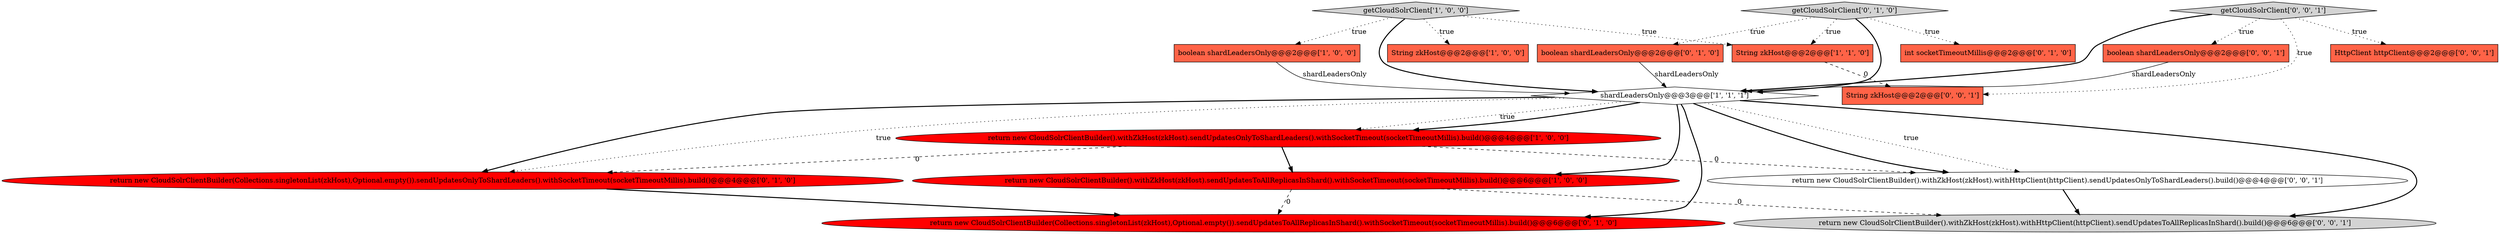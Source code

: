 digraph {
0 [style = filled, label = "return new CloudSolrClientBuilder().withZkHost(zkHost).sendUpdatesOnlyToShardLeaders().withSocketTimeout(socketTimeoutMillis).build()@@@4@@@['1', '0', '0']", fillcolor = red, shape = ellipse image = "AAA1AAABBB1BBB"];
5 [style = filled, label = "getCloudSolrClient['1', '0', '0']", fillcolor = lightgray, shape = diamond image = "AAA0AAABBB1BBB"];
10 [style = filled, label = "getCloudSolrClient['0', '1', '0']", fillcolor = lightgray, shape = diamond image = "AAA0AAABBB2BBB"];
9 [style = filled, label = "return new CloudSolrClientBuilder(Collections.singletonList(zkHost),Optional.empty()).sendUpdatesOnlyToShardLeaders().withSocketTimeout(socketTimeoutMillis).build()@@@4@@@['0', '1', '0']", fillcolor = red, shape = ellipse image = "AAA1AAABBB2BBB"];
11 [style = filled, label = "return new CloudSolrClientBuilder(Collections.singletonList(zkHost),Optional.empty()).sendUpdatesToAllReplicasInShard().withSocketTimeout(socketTimeoutMillis).build()@@@6@@@['0', '1', '0']", fillcolor = red, shape = ellipse image = "AAA1AAABBB2BBB"];
12 [style = filled, label = "return new CloudSolrClientBuilder().withZkHost(zkHost).withHttpClient(httpClient).sendUpdatesOnlyToShardLeaders().build()@@@4@@@['0', '0', '1']", fillcolor = white, shape = ellipse image = "AAA0AAABBB3BBB"];
8 [style = filled, label = "int socketTimeoutMillis@@@2@@@['0', '1', '0']", fillcolor = tomato, shape = box image = "AAA0AAABBB2BBB"];
14 [style = filled, label = "getCloudSolrClient['0', '0', '1']", fillcolor = lightgray, shape = diamond image = "AAA0AAABBB3BBB"];
7 [style = filled, label = "boolean shardLeadersOnly@@@2@@@['0', '1', '0']", fillcolor = tomato, shape = box image = "AAA0AAABBB2BBB"];
13 [style = filled, label = "return new CloudSolrClientBuilder().withZkHost(zkHost).withHttpClient(httpClient).sendUpdatesToAllReplicasInShard().build()@@@6@@@['0', '0', '1']", fillcolor = lightgray, shape = ellipse image = "AAA0AAABBB3BBB"];
17 [style = filled, label = "String zkHost@@@2@@@['0', '0', '1']", fillcolor = tomato, shape = box image = "AAA0AAABBB3BBB"];
16 [style = filled, label = "HttpClient httpClient@@@2@@@['0', '0', '1']", fillcolor = tomato, shape = box image = "AAA0AAABBB3BBB"];
2 [style = filled, label = "shardLeadersOnly@@@3@@@['1', '1', '1']", fillcolor = white, shape = diamond image = "AAA0AAABBB1BBB"];
6 [style = filled, label = "String zkHost@@@2@@@['1', '1', '0']", fillcolor = tomato, shape = box image = "AAA0AAABBB1BBB"];
15 [style = filled, label = "boolean shardLeadersOnly@@@2@@@['0', '0', '1']", fillcolor = tomato, shape = box image = "AAA0AAABBB3BBB"];
3 [style = filled, label = "return new CloudSolrClientBuilder().withZkHost(zkHost).sendUpdatesToAllReplicasInShard().withSocketTimeout(socketTimeoutMillis).build()@@@6@@@['1', '0', '0']", fillcolor = red, shape = ellipse image = "AAA1AAABBB1BBB"];
1 [style = filled, label = "boolean shardLeadersOnly@@@2@@@['1', '0', '0']", fillcolor = tomato, shape = box image = "AAA0AAABBB1BBB"];
4 [style = filled, label = "String zkHost@@@2@@@['1', '0', '0']", fillcolor = tomato, shape = box image = "AAA0AAABBB1BBB"];
0->3 [style = bold, label=""];
10->8 [style = dotted, label="true"];
10->6 [style = dotted, label="true"];
2->0 [style = dotted, label="true"];
9->11 [style = bold, label=""];
2->3 [style = bold, label=""];
5->1 [style = dotted, label="true"];
5->6 [style = dotted, label="true"];
6->17 [style = dashed, label="0"];
2->9 [style = bold, label=""];
0->12 [style = dashed, label="0"];
15->2 [style = solid, label="shardLeadersOnly"];
1->2 [style = solid, label="shardLeadersOnly"];
3->13 [style = dashed, label="0"];
5->4 [style = dotted, label="true"];
2->12 [style = bold, label=""];
2->13 [style = bold, label=""];
14->16 [style = dotted, label="true"];
14->17 [style = dotted, label="true"];
12->13 [style = bold, label=""];
14->15 [style = dotted, label="true"];
5->2 [style = bold, label=""];
2->0 [style = bold, label=""];
2->9 [style = dotted, label="true"];
7->2 [style = solid, label="shardLeadersOnly"];
2->12 [style = dotted, label="true"];
10->2 [style = bold, label=""];
14->2 [style = bold, label=""];
0->9 [style = dashed, label="0"];
2->11 [style = bold, label=""];
10->7 [style = dotted, label="true"];
3->11 [style = dashed, label="0"];
}
